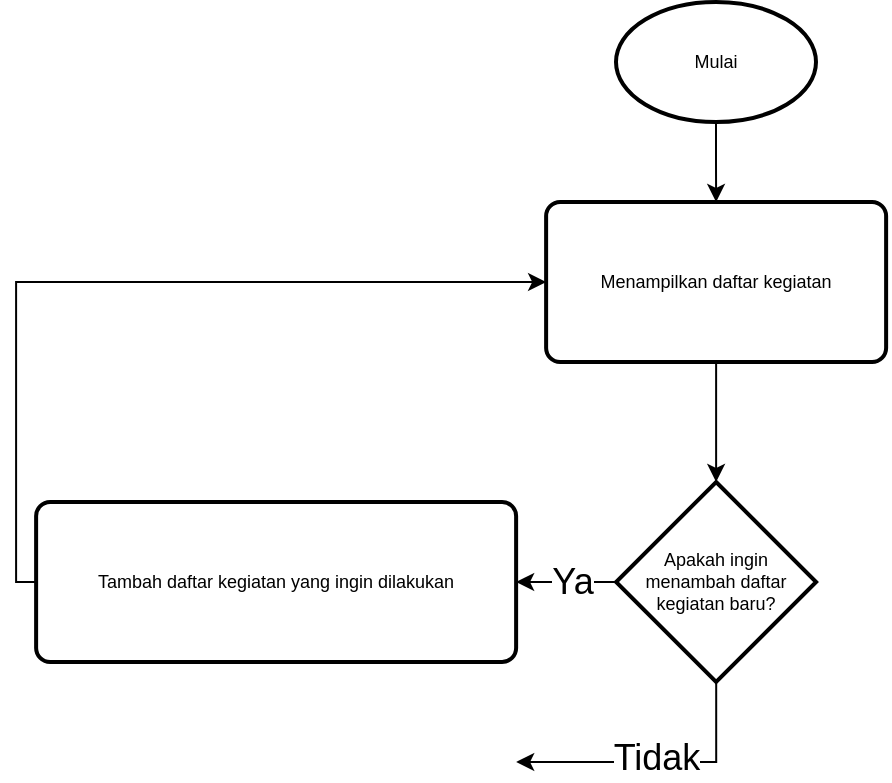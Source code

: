 <mxfile version="20.3.3" type="device"><diagram id="3X_Ocfy1mnBfdpXk121x" name="Halaman-1"><mxGraphModel dx="1138" dy="583" grid="1" gridSize="10" guides="1" tooltips="1" connect="1" arrows="1" fold="1" page="1" pageScale="1" pageWidth="827" pageHeight="1169" math="0" shadow="0"><root><mxCell id="0"/><mxCell id="1" parent="0"/><mxCell id="kHAEbyY0i0TfYePzbBzH-45" style="edgeStyle=orthogonalEdgeStyle;rounded=0;orthogonalLoop=1;jettySize=auto;html=1;entryX=0;entryY=0.5;entryDx=0;entryDy=0;fontSize=9;" edge="1" parent="1" source="kHAEbyY0i0TfYePzbBzH-46" target="kHAEbyY0i0TfYePzbBzH-82"><mxGeometry relative="1" as="geometry"><Array as="points"><mxPoint x="330.06" y="380"/><mxPoint x="330.06" y="230"/></Array></mxGeometry></mxCell><mxCell id="kHAEbyY0i0TfYePzbBzH-46" value="Tambah daftar kegiatan yang ingin dilakukan" style="rounded=1;whiteSpace=wrap;html=1;absoluteArcSize=1;arcSize=14;strokeWidth=2;fontSize=9;" vertex="1" parent="1"><mxGeometry x="340.06" y="340" width="240" height="80" as="geometry"/></mxCell><mxCell id="kHAEbyY0i0TfYePzbBzH-62" style="edgeStyle=orthogonalEdgeStyle;rounded=0;orthogonalLoop=1;jettySize=auto;html=1;fontSize=9;" edge="1" parent="1" source="kHAEbyY0i0TfYePzbBzH-66" target="kHAEbyY0i0TfYePzbBzH-46"><mxGeometry relative="1" as="geometry"/></mxCell><mxCell id="kHAEbyY0i0TfYePzbBzH-63" value="Ya" style="edgeLabel;html=1;align=center;verticalAlign=middle;resizable=0;points=[];fontSize=18;" vertex="1" connectable="0" parent="kHAEbyY0i0TfYePzbBzH-62"><mxGeometry x="-0.127" relative="1" as="geometry"><mxPoint as="offset"/></mxGeometry></mxCell><mxCell id="kHAEbyY0i0TfYePzbBzH-64" style="edgeStyle=orthogonalEdgeStyle;rounded=0;orthogonalLoop=1;jettySize=auto;html=1;fontSize=9;" edge="1" parent="1" source="kHAEbyY0i0TfYePzbBzH-66"><mxGeometry relative="1" as="geometry"><mxPoint x="580.08" y="470" as="targetPoint"/><Array as="points"><mxPoint x="680" y="470"/></Array></mxGeometry></mxCell><mxCell id="kHAEbyY0i0TfYePzbBzH-65" value="Tidak" style="edgeLabel;html=1;align=center;verticalAlign=middle;resizable=0;points=[];fontSize=18;" vertex="1" connectable="0" parent="kHAEbyY0i0TfYePzbBzH-64"><mxGeometry x="-0.23" y="-2" relative="1" as="geometry"><mxPoint x="-16" as="offset"/></mxGeometry></mxCell><mxCell id="kHAEbyY0i0TfYePzbBzH-66" value="Apakah ingin menambah daftar kegiatan baru?" style="strokeWidth=2;html=1;shape=mxgraph.flowchart.decision;whiteSpace=wrap;fontSize=9;" vertex="1" parent="1"><mxGeometry x="630.06" y="330" width="100" height="100" as="geometry"/></mxCell><mxCell id="kHAEbyY0i0TfYePzbBzH-78" style="edgeStyle=orthogonalEdgeStyle;rounded=0;orthogonalLoop=1;jettySize=auto;html=1;entryX=0.5;entryY=0;entryDx=0;entryDy=0;fontSize=9;" edge="1" parent="1" source="kHAEbyY0i0TfYePzbBzH-79" target="kHAEbyY0i0TfYePzbBzH-82"><mxGeometry relative="1" as="geometry"/></mxCell><mxCell id="kHAEbyY0i0TfYePzbBzH-79" value="Mulai" style="strokeWidth=2;html=1;shape=mxgraph.flowchart.start_1;whiteSpace=wrap;fontSize=9;" vertex="1" parent="1"><mxGeometry x="630.0" y="90" width="100" height="60" as="geometry"/></mxCell><mxCell id="kHAEbyY0i0TfYePzbBzH-81" style="edgeStyle=orthogonalEdgeStyle;rounded=0;orthogonalLoop=1;jettySize=auto;html=1;entryX=0.5;entryY=0;entryDx=0;entryDy=0;entryPerimeter=0;fontSize=9;" edge="1" parent="1" source="kHAEbyY0i0TfYePzbBzH-82" target="kHAEbyY0i0TfYePzbBzH-66"><mxGeometry relative="1" as="geometry"/></mxCell><mxCell id="kHAEbyY0i0TfYePzbBzH-82" value="Menampilkan daftar kegiatan" style="rounded=1;whiteSpace=wrap;html=1;absoluteArcSize=1;arcSize=14;strokeWidth=2;fontSize=9;" vertex="1" parent="1"><mxGeometry x="595.06" y="190" width="170" height="80" as="geometry"/></mxCell></root></mxGraphModel></diagram></mxfile>